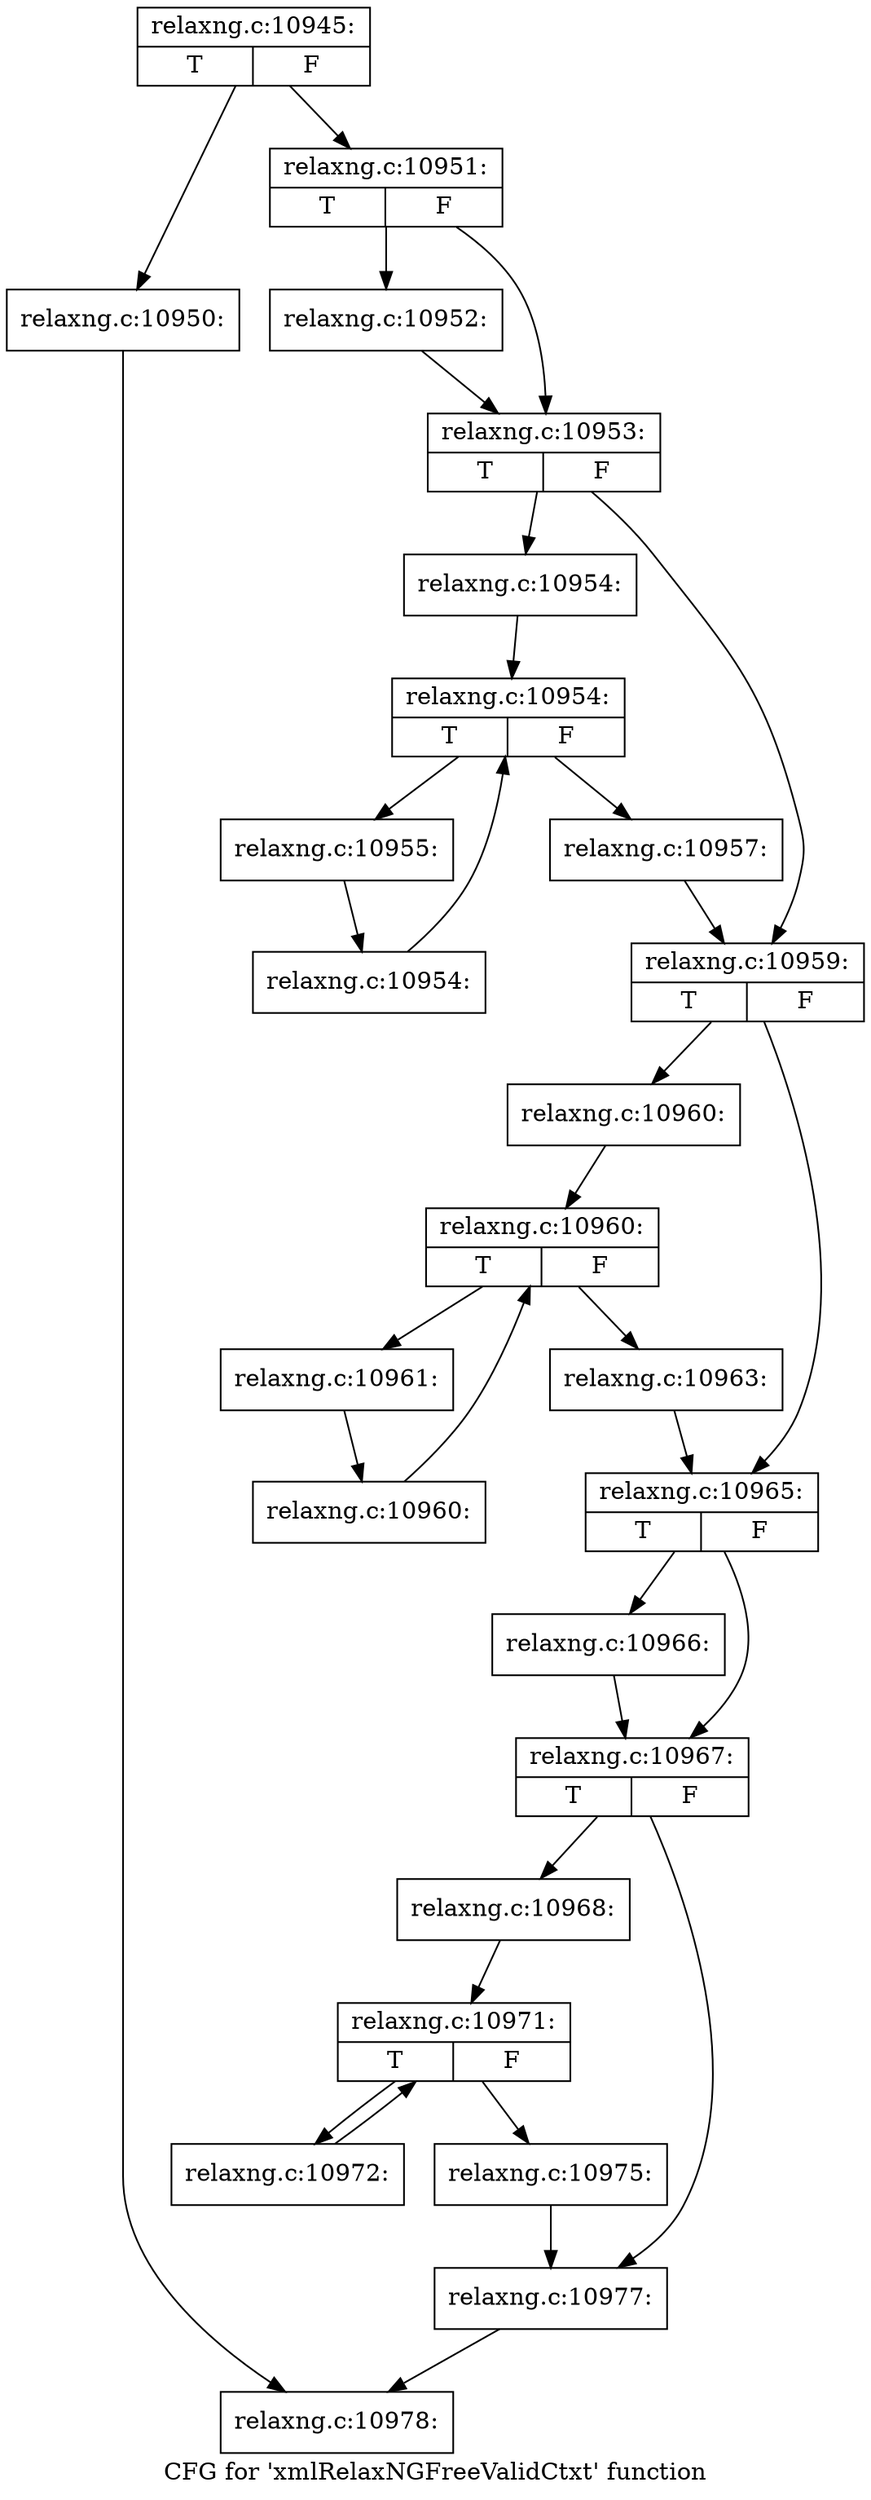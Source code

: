 digraph "CFG for 'xmlRelaxNGFreeValidCtxt' function" {
	label="CFG for 'xmlRelaxNGFreeValidCtxt' function";

	Node0x555e9c269810 [shape=record,label="{relaxng.c:10945:|{<s0>T|<s1>F}}"];
	Node0x555e9c269810 -> Node0x555e9c05e630;
	Node0x555e9c269810 -> Node0x555e9c05e680;
	Node0x555e9c05e630 [shape=record,label="{relaxng.c:10950:}"];
	Node0x555e9c05e630 -> Node0x555e9c05daa0;
	Node0x555e9c05e680 [shape=record,label="{relaxng.c:10951:|{<s0>T|<s1>F}}"];
	Node0x555e9c05e680 -> Node0x555e9c05ea30;
	Node0x555e9c05e680 -> Node0x555e9c05ea80;
	Node0x555e9c05ea30 [shape=record,label="{relaxng.c:10952:}"];
	Node0x555e9c05ea30 -> Node0x555e9c05ea80;
	Node0x555e9c05ea80 [shape=record,label="{relaxng.c:10953:|{<s0>T|<s1>F}}"];
	Node0x555e9c05ea80 -> Node0x555e9c157d40;
	Node0x555e9c05ea80 -> Node0x555e9c157d90;
	Node0x555e9c157d40 [shape=record,label="{relaxng.c:10954:}"];
	Node0x555e9c157d40 -> Node0x555e9c060150;
	Node0x555e9c060150 [shape=record,label="{relaxng.c:10954:|{<s0>T|<s1>F}}"];
	Node0x555e9c060150 -> Node0x555e9c0603d0;
	Node0x555e9c060150 -> Node0x555e9c05fff0;
	Node0x555e9c0603d0 [shape=record,label="{relaxng.c:10955:}"];
	Node0x555e9c0603d0 -> Node0x555e9c060340;
	Node0x555e9c060340 [shape=record,label="{relaxng.c:10954:}"];
	Node0x555e9c060340 -> Node0x555e9c060150;
	Node0x555e9c05fff0 [shape=record,label="{relaxng.c:10957:}"];
	Node0x555e9c05fff0 -> Node0x555e9c157d90;
	Node0x555e9c157d90 [shape=record,label="{relaxng.c:10959:|{<s0>T|<s1>F}}"];
	Node0x555e9c157d90 -> Node0x555e9c061440;
	Node0x555e9c157d90 -> Node0x555e9c061490;
	Node0x555e9c061440 [shape=record,label="{relaxng.c:10960:}"];
	Node0x555e9c061440 -> Node0x555e9c061ab0;
	Node0x555e9c061ab0 [shape=record,label="{relaxng.c:10960:|{<s0>T|<s1>F}}"];
	Node0x555e9c061ab0 -> Node0x555e9c061d30;
	Node0x555e9c061ab0 -> Node0x555e9c061910;
	Node0x555e9c061d30 [shape=record,label="{relaxng.c:10961:}"];
	Node0x555e9c061d30 -> Node0x555e9c061ca0;
	Node0x555e9c061ca0 [shape=record,label="{relaxng.c:10960:}"];
	Node0x555e9c061ca0 -> Node0x555e9c061ab0;
	Node0x555e9c061910 [shape=record,label="{relaxng.c:10963:}"];
	Node0x555e9c061910 -> Node0x555e9c061490;
	Node0x555e9c061490 [shape=record,label="{relaxng.c:10965:|{<s0>T|<s1>F}}"];
	Node0x555e9c061490 -> Node0x555e9c062d00;
	Node0x555e9c061490 -> Node0x555e9c062d50;
	Node0x555e9c062d00 [shape=record,label="{relaxng.c:10966:}"];
	Node0x555e9c062d00 -> Node0x555e9c062d50;
	Node0x555e9c062d50 [shape=record,label="{relaxng.c:10967:|{<s0>T|<s1>F}}"];
	Node0x555e9c062d50 -> Node0x555e9c063540;
	Node0x555e9c062d50 -> Node0x555e9c063590;
	Node0x555e9c063540 [shape=record,label="{relaxng.c:10968:}"];
	Node0x555e9c063540 -> Node0x555e9c0650a0;
	Node0x555e9c0650a0 [shape=record,label="{relaxng.c:10971:|{<s0>T|<s1>F}}"];
	Node0x555e9c0650a0 -> Node0x555e9c0654a0;
	Node0x555e9c0650a0 -> Node0x555e9c0652c0;
	Node0x555e9c0654a0 [shape=record,label="{relaxng.c:10972:}"];
	Node0x555e9c0654a0 -> Node0x555e9c0650a0;
	Node0x555e9c0652c0 [shape=record,label="{relaxng.c:10975:}"];
	Node0x555e9c0652c0 -> Node0x555e9c063590;
	Node0x555e9c063590 [shape=record,label="{relaxng.c:10977:}"];
	Node0x555e9c063590 -> Node0x555e9c05daa0;
	Node0x555e9c05daa0 [shape=record,label="{relaxng.c:10978:}"];
}
